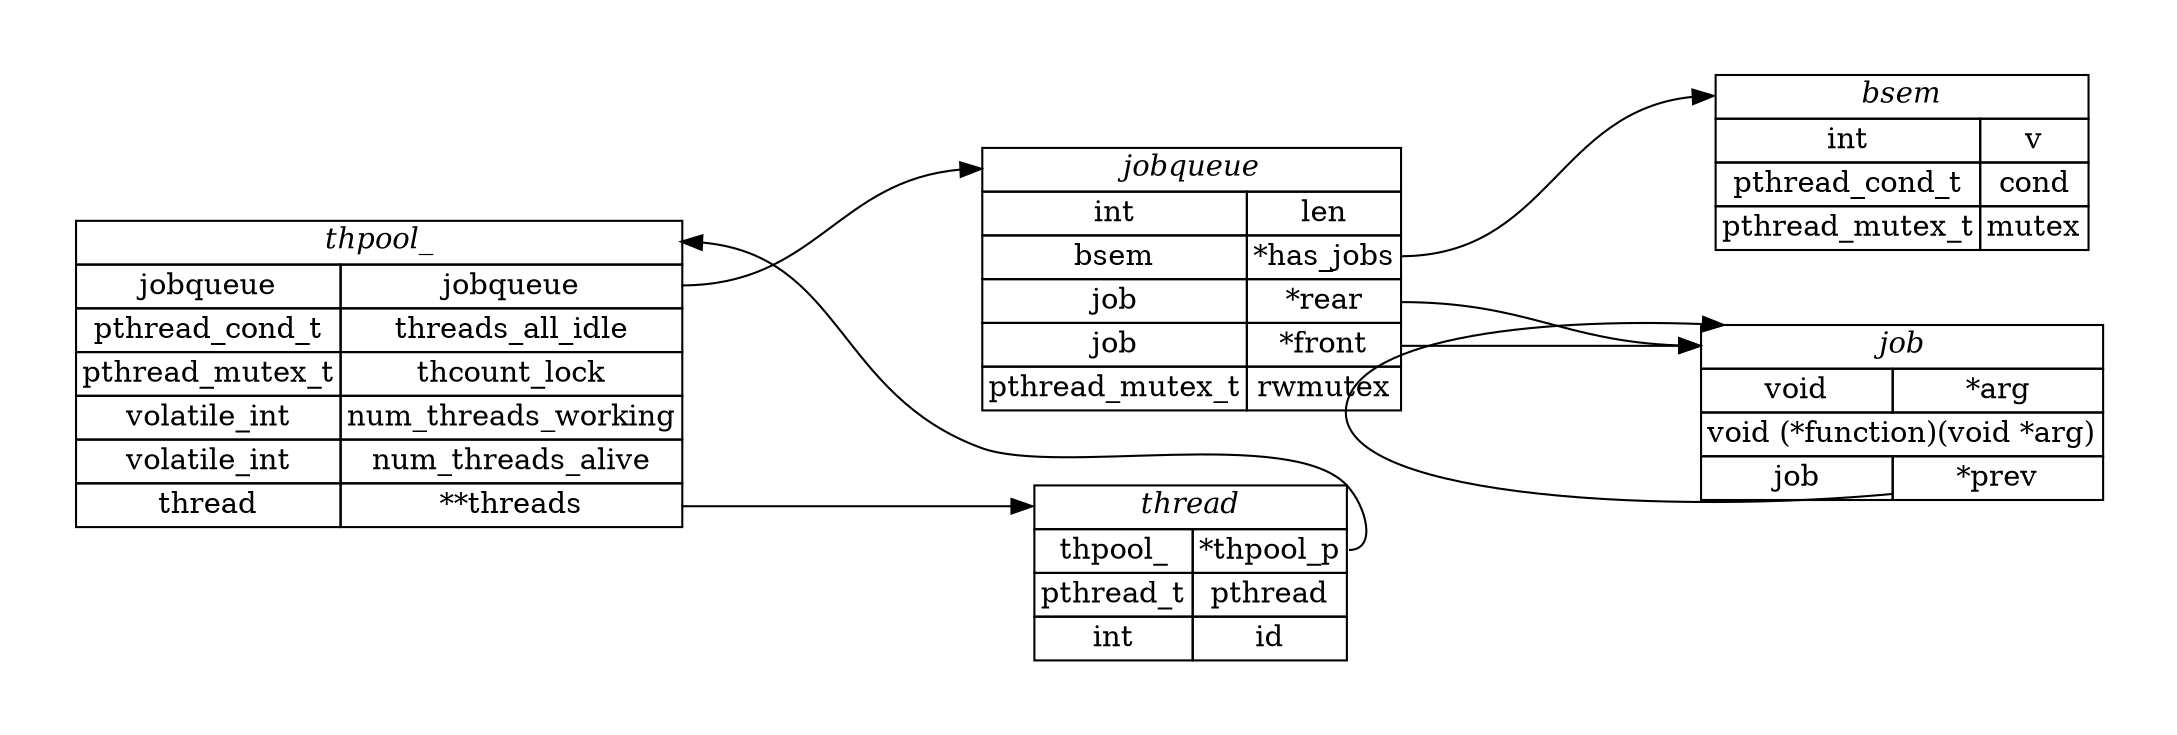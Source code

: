
digraph {
    graph [pad="0.5", nodesep="0.5", ranksep="2", dpi=600];
    node [shape=plain]
    rankdir=LR;
    thpool_ [label=<
    <table border="0" cellborder="1" cellspacing="0">
    <tr><td colspan="2" port="head"><i>thpool_</i></td></tr>
    <tr><td>jobqueue</td><td port="jobqueue">jobqueue</td></tr>
    <tr><td>pthread_cond_t</td><td port="threads_all_idle">threads_all_idle</td></tr>
    <tr><td>pthread_mutex_t</td><td port="thcount_lock">thcount_lock</td></tr>
    <tr><td>volatile_int</td><td port="num_threads_working">num_threads_working</td></tr>
    <tr><td>volatile_int</td><td port="num_threads_alive">num_threads_alive</td></tr>
    <tr><td>thread</td><td port="__threads">**threads</td></tr>
    </table>>];
    thread [label=<
    <table border="0" cellborder="1" cellspacing="0">
    <tr><td colspan="2" port="head"><i>thread</i></td></tr>
    <tr><td>thpool_</td><td port="_thpool_p">*thpool_p</td></tr>
    <tr><td>pthread_t</td><td port="pthread">pthread</td></tr>
    <tr><td>int</td><td port="id">id</td></tr>
    </table>>];
    jobqueue [label=<
    <table border="0" cellborder="1" cellspacing="0">
    <tr><td colspan="2" port="head"><i>jobqueue</i></td></tr>
    <tr><td>int</td><td port="len">len</td></tr>
    <tr><td>bsem</td><td port="_has_jobs">*has_jobs</td></tr>
    <tr><td>job</td><td port="_rear">*rear</td></tr>
    <tr><td>job</td><td port="_front">*front</td></tr>
    <tr><td>pthread_mutex_t</td><td port="rwmutex">rwmutex</td></tr>
    </table>>];
    job [label=<
    <table border="0" cellborder="1" cellspacing="0">
    <tr><td colspan="2" port="head"><i>job</i></td></tr>
    <tr><td>void</td><td port="_arg">*arg</td></tr>
    <tr><td colspan="2" port="function">void (*function)(void *arg)</td></tr>
    <tr><td>job</td><td port="_prev">*prev</td></tr>
    </table>>];
    bsem [label=<
    <table border="0" cellborder="1" cellspacing="0">
    <tr><td colspan="2" port="head"><i>bsem</i></td></tr>
    <tr><td>int</td><td port="v">v</td></tr>
    <tr><td>pthread_cond_t</td><td port="cond">cond</td></tr>
    <tr><td>pthread_mutex_t</td><td port="mutex">mutex</td></tr>
    </table>>];
    thpool_:jobqueue->jobqueue:head
    thpool_:__threads->thread:head
    thread:_thpool_p->thpool_:head
    jobqueue:_has_jobs->bsem:head
    jobqueue:_rear->job:head
    jobqueue:_front->job:head
    job:_prev->job:head
}
